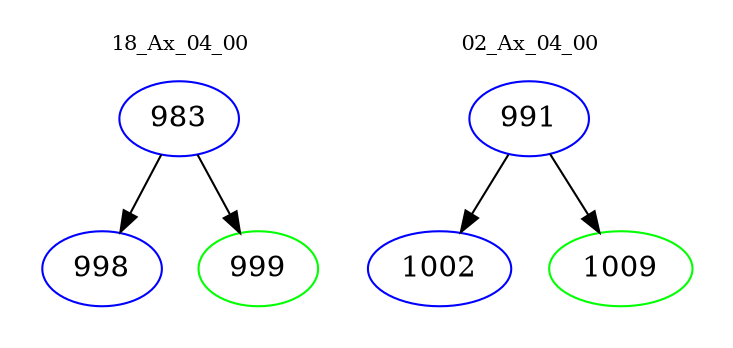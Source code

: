 digraph{
subgraph cluster_0 {
color = white
label = "18_Ax_04_00";
fontsize=10;
T0_983 [label="983", color="blue"]
T0_983 -> T0_998 [color="black"]
T0_998 [label="998", color="blue"]
T0_983 -> T0_999 [color="black"]
T0_999 [label="999", color="green"]
}
subgraph cluster_1 {
color = white
label = "02_Ax_04_00";
fontsize=10;
T1_991 [label="991", color="blue"]
T1_991 -> T1_1002 [color="black"]
T1_1002 [label="1002", color="blue"]
T1_991 -> T1_1009 [color="black"]
T1_1009 [label="1009", color="green"]
}
}
